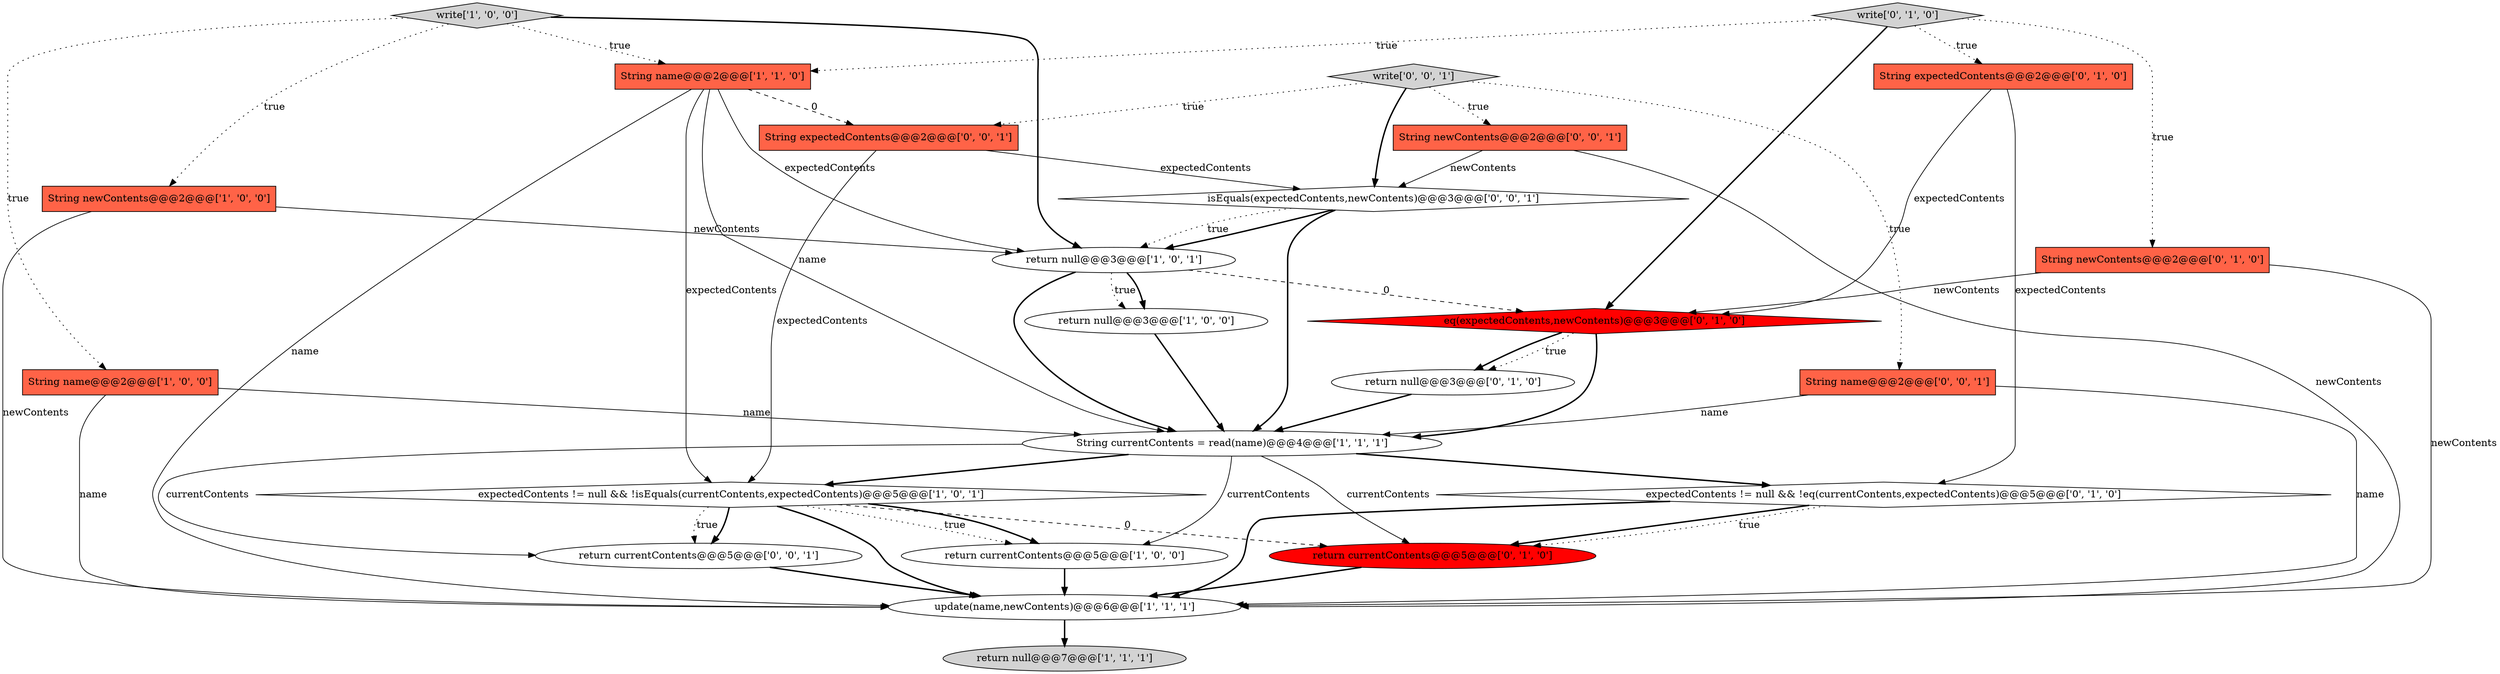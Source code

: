 digraph {
11 [style = filled, label = "String expectedContents@@@2@@@['0', '1', '0']", fillcolor = tomato, shape = box image = "AAA0AAABBB2BBB"];
23 [style = filled, label = "write['0', '0', '1']", fillcolor = lightgray, shape = diamond image = "AAA0AAABBB3BBB"];
19 [style = filled, label = "return currentContents@@@5@@@['0', '0', '1']", fillcolor = white, shape = ellipse image = "AAA0AAABBB3BBB"];
17 [style = filled, label = "return currentContents@@@5@@@['0', '1', '0']", fillcolor = red, shape = ellipse image = "AAA1AAABBB2BBB"];
21 [style = filled, label = "String name@@@2@@@['0', '0', '1']", fillcolor = tomato, shape = box image = "AAA0AAABBB3BBB"];
3 [style = filled, label = "String name@@@2@@@['1', '0', '0']", fillcolor = tomato, shape = box image = "AAA0AAABBB1BBB"];
18 [style = filled, label = "isEquals(expectedContents,newContents)@@@3@@@['0', '0', '1']", fillcolor = white, shape = diamond image = "AAA0AAABBB3BBB"];
12 [style = filled, label = "String newContents@@@2@@@['0', '1', '0']", fillcolor = tomato, shape = box image = "AAA0AAABBB2BBB"];
0 [style = filled, label = "String newContents@@@2@@@['1', '0', '0']", fillcolor = tomato, shape = box image = "AAA0AAABBB1BBB"];
15 [style = filled, label = "eq(expectedContents,newContents)@@@3@@@['0', '1', '0']", fillcolor = red, shape = diamond image = "AAA1AAABBB2BBB"];
16 [style = filled, label = "write['0', '1', '0']", fillcolor = lightgray, shape = diamond image = "AAA0AAABBB2BBB"];
8 [style = filled, label = "expectedContents != null && !isEquals(currentContents,expectedContents)@@@5@@@['1', '0', '1']", fillcolor = white, shape = diamond image = "AAA0AAABBB1BBB"];
2 [style = filled, label = "write['1', '0', '0']", fillcolor = lightgray, shape = diamond image = "AAA0AAABBB1BBB"];
7 [style = filled, label = "return currentContents@@@5@@@['1', '0', '0']", fillcolor = white, shape = ellipse image = "AAA0AAABBB1BBB"];
13 [style = filled, label = "return null@@@3@@@['0', '1', '0']", fillcolor = white, shape = ellipse image = "AAA0AAABBB2BBB"];
10 [style = filled, label = "return null@@@7@@@['1', '1', '1']", fillcolor = lightgray, shape = ellipse image = "AAA0AAABBB1BBB"];
14 [style = filled, label = "expectedContents != null && !eq(currentContents,expectedContents)@@@5@@@['0', '1', '0']", fillcolor = white, shape = diamond image = "AAA0AAABBB2BBB"];
4 [style = filled, label = "String currentContents = read(name)@@@4@@@['1', '1', '1']", fillcolor = white, shape = ellipse image = "AAA0AAABBB1BBB"];
22 [style = filled, label = "String expectedContents@@@2@@@['0', '0', '1']", fillcolor = tomato, shape = box image = "AAA0AAABBB3BBB"];
5 [style = filled, label = "update(name,newContents)@@@6@@@['1', '1', '1']", fillcolor = white, shape = ellipse image = "AAA0AAABBB1BBB"];
6 [style = filled, label = "return null@@@3@@@['1', '0', '1']", fillcolor = white, shape = ellipse image = "AAA0AAABBB1BBB"];
20 [style = filled, label = "String newContents@@@2@@@['0', '0', '1']", fillcolor = tomato, shape = box image = "AAA0AAABBB3BBB"];
9 [style = filled, label = "String name@@@2@@@['1', '1', '0']", fillcolor = tomato, shape = box image = "AAA0AAABBB1BBB"];
1 [style = filled, label = "return null@@@3@@@['1', '0', '0']", fillcolor = white, shape = ellipse image = "AAA0AAABBB1BBB"];
2->3 [style = dotted, label="true"];
5->10 [style = bold, label=""];
16->15 [style = bold, label=""];
1->4 [style = bold, label=""];
4->14 [style = bold, label=""];
16->9 [style = dotted, label="true"];
15->13 [style = bold, label=""];
2->0 [style = dotted, label="true"];
16->12 [style = dotted, label="true"];
17->5 [style = bold, label=""];
9->6 [style = solid, label="expectedContents"];
23->22 [style = dotted, label="true"];
9->8 [style = solid, label="expectedContents"];
2->6 [style = bold, label=""];
8->19 [style = bold, label=""];
6->1 [style = dotted, label="true"];
23->21 [style = dotted, label="true"];
3->5 [style = solid, label="name"];
8->7 [style = dotted, label="true"];
14->17 [style = bold, label=""];
9->22 [style = dashed, label="0"];
22->8 [style = solid, label="expectedContents"];
0->5 [style = solid, label="newContents"];
3->4 [style = solid, label="name"];
11->15 [style = solid, label="expectedContents"];
4->7 [style = solid, label="currentContents"];
4->17 [style = solid, label="currentContents"];
0->6 [style = solid, label="newContents"];
15->13 [style = dotted, label="true"];
4->19 [style = solid, label="currentContents"];
20->5 [style = solid, label="newContents"];
18->6 [style = dotted, label="true"];
8->7 [style = bold, label=""];
12->15 [style = solid, label="newContents"];
14->17 [style = dotted, label="true"];
6->1 [style = bold, label=""];
6->4 [style = bold, label=""];
19->5 [style = bold, label=""];
23->20 [style = dotted, label="true"];
7->5 [style = bold, label=""];
21->4 [style = solid, label="name"];
2->9 [style = dotted, label="true"];
8->5 [style = bold, label=""];
18->4 [style = bold, label=""];
18->6 [style = bold, label=""];
6->15 [style = dashed, label="0"];
9->5 [style = solid, label="name"];
22->18 [style = solid, label="expectedContents"];
12->5 [style = solid, label="newContents"];
15->4 [style = bold, label=""];
20->18 [style = solid, label="newContents"];
8->17 [style = dashed, label="0"];
4->8 [style = bold, label=""];
9->4 [style = solid, label="name"];
21->5 [style = solid, label="name"];
16->11 [style = dotted, label="true"];
23->18 [style = bold, label=""];
11->14 [style = solid, label="expectedContents"];
8->19 [style = dotted, label="true"];
14->5 [style = bold, label=""];
13->4 [style = bold, label=""];
}
